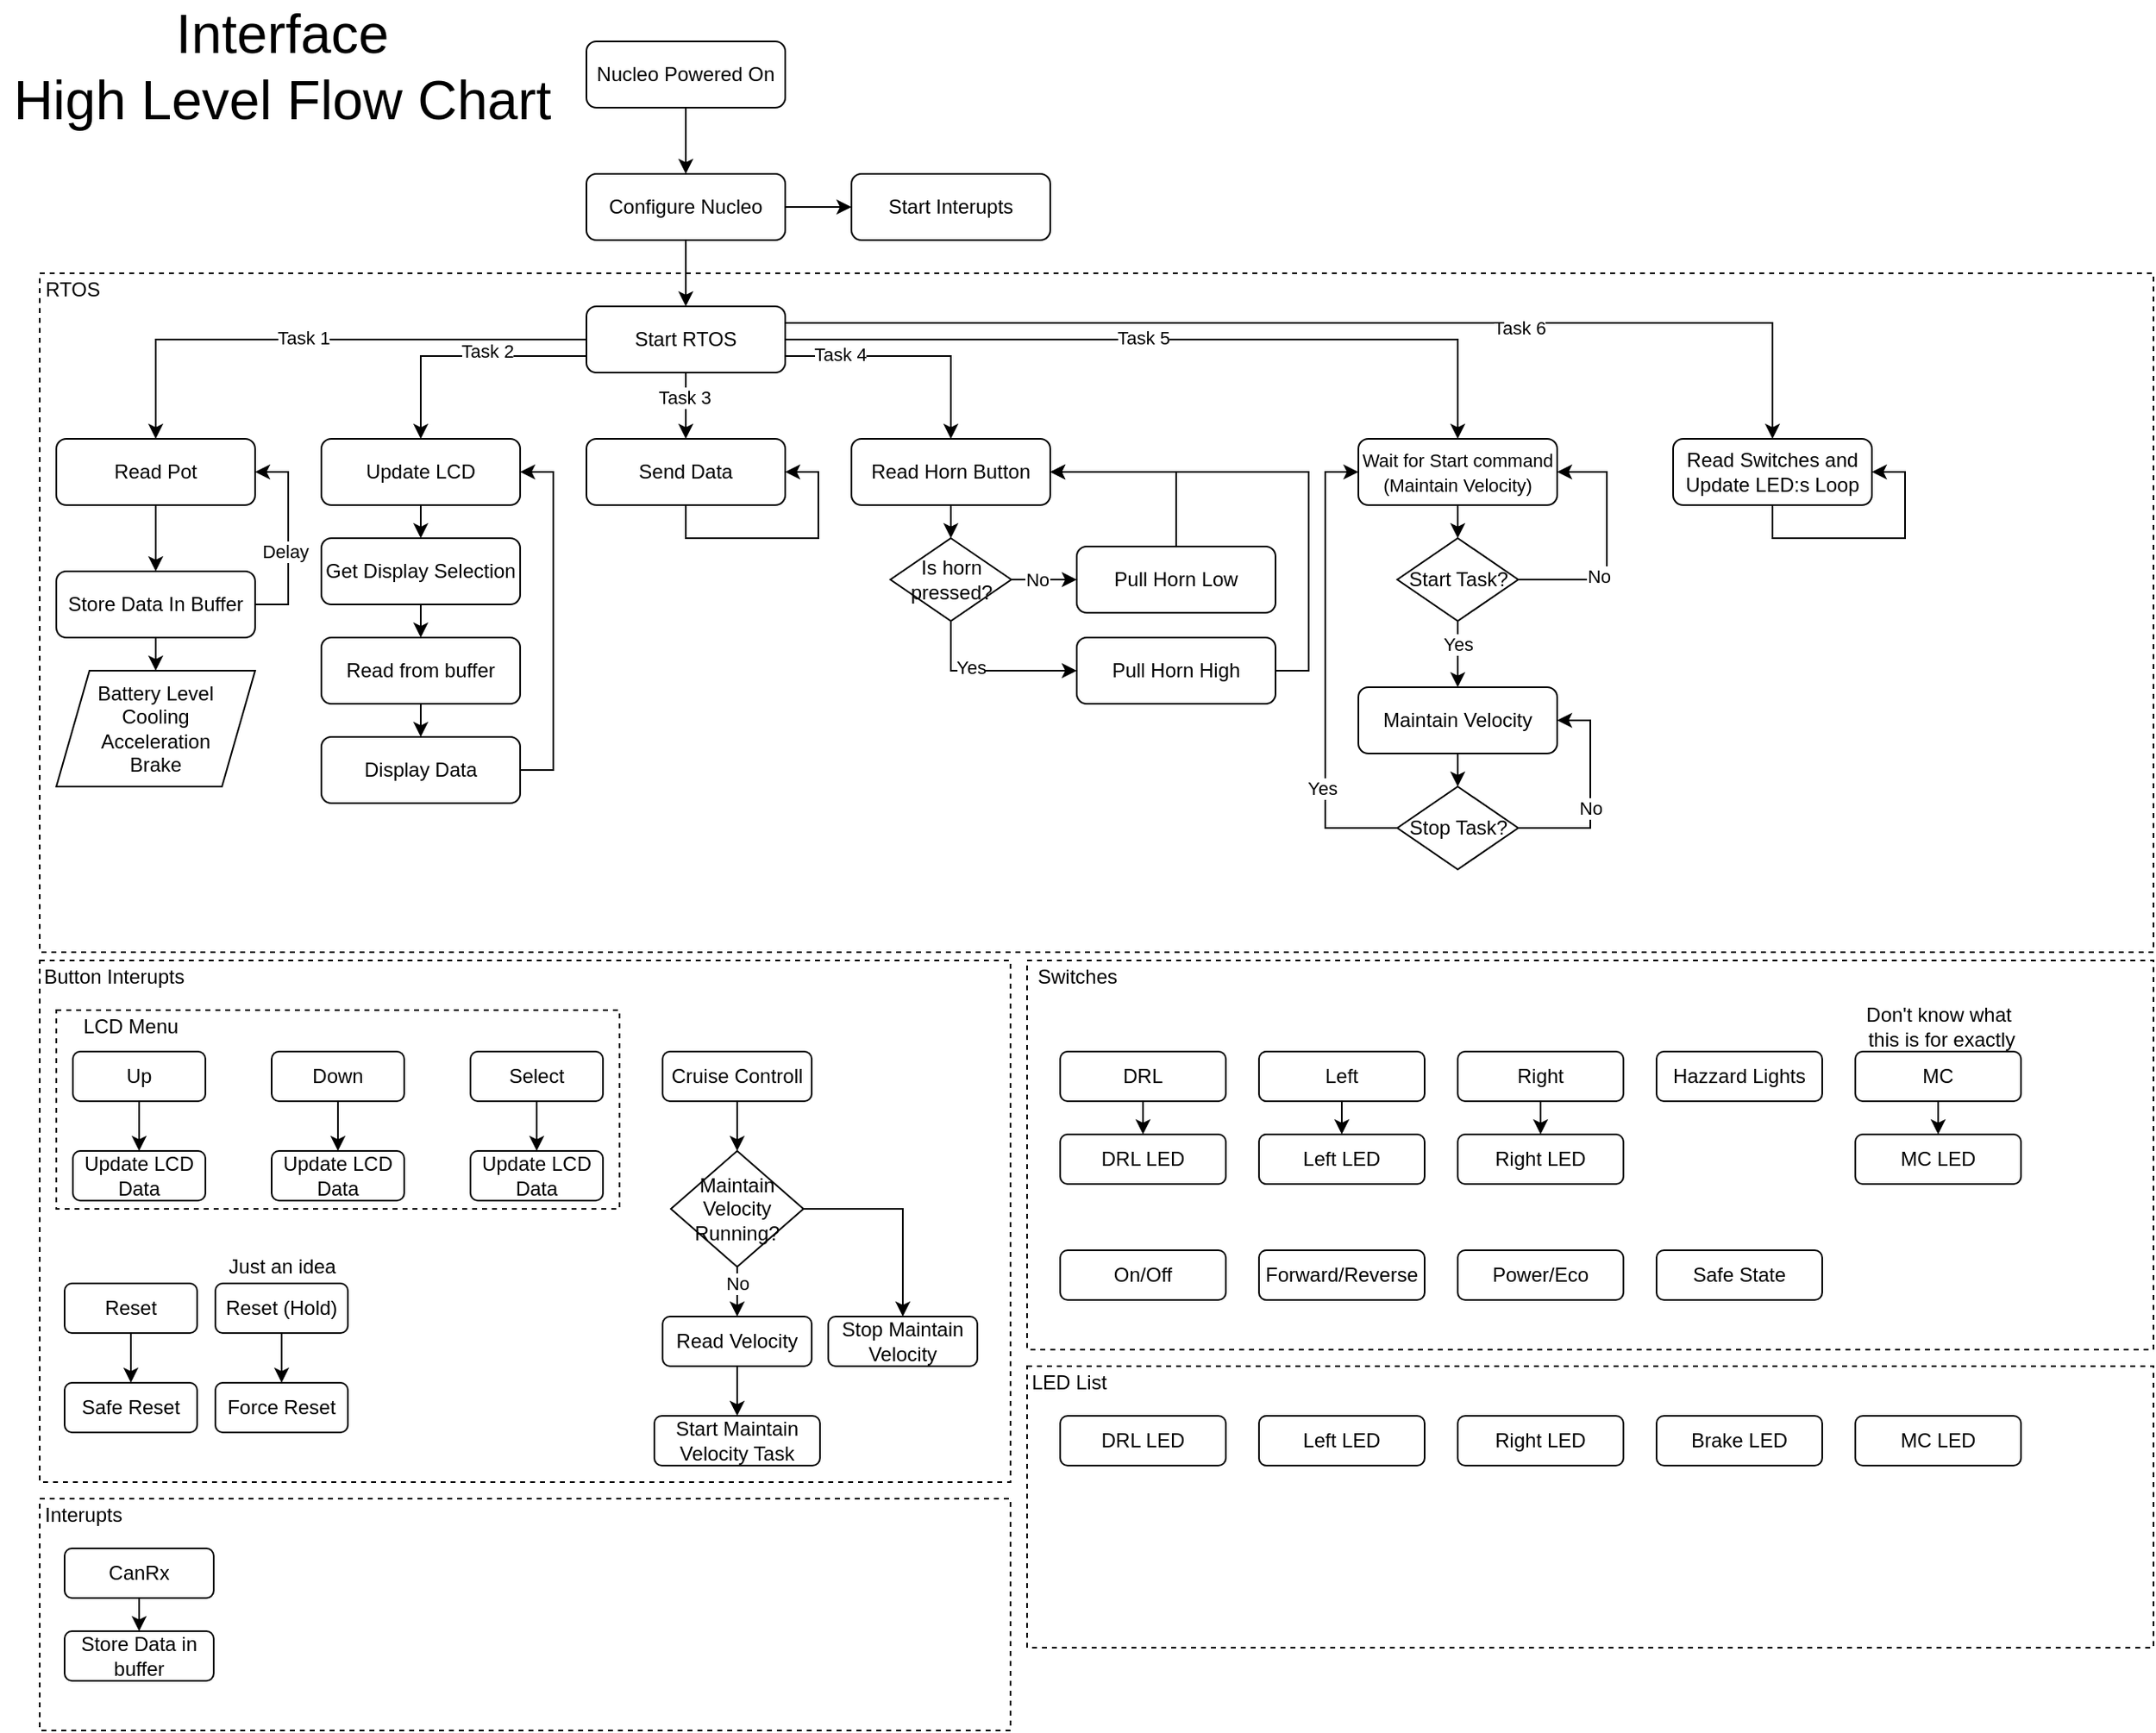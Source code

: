<mxfile version="13.10.0" type="embed" pages="3">
    <diagram id="C5RBs43oDa-KdzZeNtuy" name="Interface - High Level">
        <mxGraphModel dx="1966" dy="1342" grid="1" gridSize="10" guides="1" tooltips="1" connect="1" arrows="1" fold="1" page="1" pageScale="1" pageWidth="827" pageHeight="1169" math="0" shadow="0">
            <root>
                <mxCell id="WIyWlLk6GJQsqaUBKTNV-0"/>
                <mxCell id="WIyWlLk6GJQsqaUBKTNV-1" parent="WIyWlLk6GJQsqaUBKTNV-0"/>
                <mxCell id="sn5ChhuNoEnq9l8OuKxL-0" style="edgeStyle=orthogonalEdgeStyle;rounded=0;orthogonalLoop=1;jettySize=auto;html=1;exitX=0.5;exitY=1;exitDx=0;exitDy=0;entryX=0.5;entryY=0;entryDx=0;entryDy=0;" parent="WIyWlLk6GJQsqaUBKTNV-1" source="sn5ChhuNoEnq9l8OuKxL-1" target="sn5ChhuNoEnq9l8OuKxL-4" edge="1">
                    <mxGeometry relative="1" as="geometry"/>
                </mxCell>
                <mxCell id="sn5ChhuNoEnq9l8OuKxL-1" value="Nucleo Powered On" style="rounded=1;whiteSpace=wrap;html=1;fontSize=12;glass=0;strokeWidth=1;shadow=0;" parent="WIyWlLk6GJQsqaUBKTNV-1" vertex="1">
                    <mxGeometry x="354" y="30" width="120" height="40" as="geometry"/>
                </mxCell>
                <mxCell id="sn5ChhuNoEnq9l8OuKxL-2" style="edgeStyle=orthogonalEdgeStyle;rounded=0;orthogonalLoop=1;jettySize=auto;html=1;exitX=0.5;exitY=1;exitDx=0;exitDy=0;entryX=0.5;entryY=0;entryDx=0;entryDy=0;" parent="WIyWlLk6GJQsqaUBKTNV-1" source="sn5ChhuNoEnq9l8OuKxL-4" target="sn5ChhuNoEnq9l8OuKxL-10" edge="1">
                    <mxGeometry relative="1" as="geometry"/>
                </mxCell>
                <mxCell id="sn5ChhuNoEnq9l8OuKxL-3" style="edgeStyle=orthogonalEdgeStyle;rounded=0;orthogonalLoop=1;jettySize=auto;html=1;exitX=1;exitY=0.5;exitDx=0;exitDy=0;entryX=0;entryY=0.5;entryDx=0;entryDy=0;" parent="WIyWlLk6GJQsqaUBKTNV-1" source="sn5ChhuNoEnq9l8OuKxL-4" target="sn5ChhuNoEnq9l8OuKxL-23" edge="1">
                    <mxGeometry relative="1" as="geometry"/>
                </mxCell>
                <mxCell id="sn5ChhuNoEnq9l8OuKxL-4" value="Configure Nucleo" style="rounded=1;whiteSpace=wrap;html=1;fontSize=12;glass=0;strokeWidth=1;shadow=0;" parent="WIyWlLk6GJQsqaUBKTNV-1" vertex="1">
                    <mxGeometry x="354" y="110" width="120" height="40" as="geometry"/>
                </mxCell>
                <mxCell id="sn5ChhuNoEnq9l8OuKxL-5" style="edgeStyle=orthogonalEdgeStyle;rounded=0;orthogonalLoop=1;jettySize=auto;html=1;exitX=0;exitY=0.5;exitDx=0;exitDy=0;entryX=0.5;entryY=0;entryDx=0;entryDy=0;" parent="WIyWlLk6GJQsqaUBKTNV-1" source="sn5ChhuNoEnq9l8OuKxL-10" target="sn5ChhuNoEnq9l8OuKxL-12" edge="1">
                    <mxGeometry relative="1" as="geometry"/>
                </mxCell>
                <mxCell id="23" value="Task 1" style="edgeLabel;html=1;align=center;verticalAlign=middle;resizable=0;points=[];" parent="sn5ChhuNoEnq9l8OuKxL-5" vertex="1" connectable="0">
                    <mxGeometry x="0.071" y="-1" relative="1" as="geometry">
                        <mxPoint as="offset"/>
                    </mxGeometry>
                </mxCell>
                <mxCell id="sn5ChhuNoEnq9l8OuKxL-6" style="edgeStyle=orthogonalEdgeStyle;rounded=0;orthogonalLoop=1;jettySize=auto;html=1;exitX=0;exitY=0.75;exitDx=0;exitDy=0;entryX=0.5;entryY=0;entryDx=0;entryDy=0;" parent="WIyWlLk6GJQsqaUBKTNV-1" source="sn5ChhuNoEnq9l8OuKxL-10" target="sn5ChhuNoEnq9l8OuKxL-13" edge="1">
                    <mxGeometry relative="1" as="geometry"/>
                </mxCell>
                <mxCell id="24" value="Task 2" style="edgeLabel;html=1;align=center;verticalAlign=middle;resizable=0;points=[];" parent="sn5ChhuNoEnq9l8OuKxL-6" vertex="1" connectable="0">
                    <mxGeometry x="-0.193" y="-3" relative="1" as="geometry">
                        <mxPoint as="offset"/>
                    </mxGeometry>
                </mxCell>
                <mxCell id="sn5ChhuNoEnq9l8OuKxL-7" style="edgeStyle=orthogonalEdgeStyle;rounded=0;orthogonalLoop=1;jettySize=auto;html=1;exitX=0.5;exitY=1;exitDx=0;exitDy=0;entryX=0.5;entryY=0;entryDx=0;entryDy=0;" parent="WIyWlLk6GJQsqaUBKTNV-1" source="sn5ChhuNoEnq9l8OuKxL-10" target="sn5ChhuNoEnq9l8OuKxL-14" edge="1">
                    <mxGeometry relative="1" as="geometry"/>
                </mxCell>
                <mxCell id="25" value="Task 3" style="edgeLabel;html=1;align=center;verticalAlign=middle;resizable=0;points=[];" parent="sn5ChhuNoEnq9l8OuKxL-7" vertex="1" connectable="0">
                    <mxGeometry x="-0.286" y="-1" relative="1" as="geometry">
                        <mxPoint as="offset"/>
                    </mxGeometry>
                </mxCell>
                <mxCell id="sn5ChhuNoEnq9l8OuKxL-8" style="edgeStyle=orthogonalEdgeStyle;rounded=0;orthogonalLoop=1;jettySize=auto;html=1;exitX=1;exitY=0.5;exitDx=0;exitDy=0;entryX=0.5;entryY=0;entryDx=0;entryDy=0;" parent="WIyWlLk6GJQsqaUBKTNV-1" source="sn5ChhuNoEnq9l8OuKxL-10" target="sn5ChhuNoEnq9l8OuKxL-16" edge="1">
                    <mxGeometry relative="1" as="geometry"/>
                </mxCell>
                <mxCell id="27" value="Task 5" style="edgeLabel;html=1;align=center;verticalAlign=middle;resizable=0;points=[];" parent="sn5ChhuNoEnq9l8OuKxL-8" vertex="1" connectable="0">
                    <mxGeometry x="-0.073" y="1" relative="1" as="geometry">
                        <mxPoint as="offset"/>
                    </mxGeometry>
                </mxCell>
                <mxCell id="sn5ChhuNoEnq9l8OuKxL-9" style="edgeStyle=orthogonalEdgeStyle;rounded=0;orthogonalLoop=1;jettySize=auto;html=1;exitX=1;exitY=0.75;exitDx=0;exitDy=0;" parent="WIyWlLk6GJQsqaUBKTNV-1" source="sn5ChhuNoEnq9l8OuKxL-10" target="sn5ChhuNoEnq9l8OuKxL-15" edge="1">
                    <mxGeometry relative="1" as="geometry"/>
                </mxCell>
                <mxCell id="26" value="Task 4" style="edgeLabel;html=1;align=center;verticalAlign=middle;resizable=0;points=[];" parent="sn5ChhuNoEnq9l8OuKxL-9" vertex="1" connectable="0">
                    <mxGeometry x="-0.56" y="1" relative="1" as="geometry">
                        <mxPoint as="offset"/>
                    </mxGeometry>
                </mxCell>
                <mxCell id="56" style="edgeStyle=orthogonalEdgeStyle;rounded=0;orthogonalLoop=1;jettySize=auto;html=1;exitX=1;exitY=0.25;exitDx=0;exitDy=0;entryX=0.5;entryY=0;entryDx=0;entryDy=0;" parent="WIyWlLk6GJQsqaUBKTNV-1" source="sn5ChhuNoEnq9l8OuKxL-10" target="55" edge="1">
                    <mxGeometry relative="1" as="geometry"/>
                </mxCell>
                <mxCell id="57" value="Task 6" style="edgeLabel;html=1;align=center;verticalAlign=middle;resizable=0;points=[];" parent="56" vertex="1" connectable="0">
                    <mxGeometry x="0.33" y="-3" relative="1" as="geometry">
                        <mxPoint as="offset"/>
                    </mxGeometry>
                </mxCell>
                <mxCell id="sn5ChhuNoEnq9l8OuKxL-10" value="Start RTOS" style="rounded=1;whiteSpace=wrap;html=1;fontSize=12;glass=0;strokeWidth=1;shadow=0;" parent="WIyWlLk6GJQsqaUBKTNV-1" vertex="1">
                    <mxGeometry x="354" y="190" width="120" height="40" as="geometry"/>
                </mxCell>
                <mxCell id="sn5ChhuNoEnq9l8OuKxL-11" style="edgeStyle=orthogonalEdgeStyle;rounded=0;orthogonalLoop=1;jettySize=auto;html=1;exitX=0.5;exitY=1;exitDx=0;exitDy=0;entryX=0.5;entryY=0;entryDx=0;entryDy=0;" parent="WIyWlLk6GJQsqaUBKTNV-1" source="sn5ChhuNoEnq9l8OuKxL-12" target="sn5ChhuNoEnq9l8OuKxL-19" edge="1">
                    <mxGeometry relative="1" as="geometry"/>
                </mxCell>
                <mxCell id="sn5ChhuNoEnq9l8OuKxL-12" value="Read Pot" style="rounded=1;whiteSpace=wrap;html=1;fontSize=12;glass=0;strokeWidth=1;shadow=0;" parent="WIyWlLk6GJQsqaUBKTNV-1" vertex="1">
                    <mxGeometry x="34" y="270" width="120" height="40" as="geometry"/>
                </mxCell>
                <mxCell id="81" style="edgeStyle=orthogonalEdgeStyle;rounded=0;orthogonalLoop=1;jettySize=auto;html=1;exitX=0.5;exitY=1;exitDx=0;exitDy=0;entryX=0.5;entryY=0;entryDx=0;entryDy=0;" parent="WIyWlLk6GJQsqaUBKTNV-1" source="sn5ChhuNoEnq9l8OuKxL-13" target="80" edge="1">
                    <mxGeometry relative="1" as="geometry"/>
                </mxCell>
                <mxCell id="sn5ChhuNoEnq9l8OuKxL-13" value="Update LCD" style="rounded=1;whiteSpace=wrap;html=1;fontSize=12;glass=0;strokeWidth=1;shadow=0;" parent="WIyWlLk6GJQsqaUBKTNV-1" vertex="1">
                    <mxGeometry x="194" y="270" width="120" height="40" as="geometry"/>
                </mxCell>
                <mxCell id="sn5ChhuNoEnq9l8OuKxL-14" value="Send Data" style="rounded=1;whiteSpace=wrap;html=1;fontSize=12;glass=0;strokeWidth=1;shadow=0;" parent="WIyWlLk6GJQsqaUBKTNV-1" vertex="1">
                    <mxGeometry x="354" y="270" width="120" height="40" as="geometry"/>
                </mxCell>
                <mxCell id="4" style="edgeStyle=orthogonalEdgeStyle;rounded=0;orthogonalLoop=1;jettySize=auto;html=1;exitX=0.5;exitY=1;exitDx=0;exitDy=0;entryX=0.5;entryY=0;entryDx=0;entryDy=0;" parent="WIyWlLk6GJQsqaUBKTNV-1" source="sn5ChhuNoEnq9l8OuKxL-15" target="3" edge="1">
                    <mxGeometry relative="1" as="geometry"/>
                </mxCell>
                <mxCell id="sn5ChhuNoEnq9l8OuKxL-15" value="Read Horn Button" style="rounded=1;whiteSpace=wrap;html=1;fontSize=12;glass=0;strokeWidth=1;shadow=0;" parent="WIyWlLk6GJQsqaUBKTNV-1" vertex="1">
                    <mxGeometry x="514" y="270" width="120" height="40" as="geometry"/>
                </mxCell>
                <mxCell id="39" style="edgeStyle=orthogonalEdgeStyle;rounded=0;orthogonalLoop=1;jettySize=auto;html=1;exitX=0.5;exitY=1;exitDx=0;exitDy=0;entryX=0.5;entryY=0;entryDx=0;entryDy=0;" parent="WIyWlLk6GJQsqaUBKTNV-1" source="sn5ChhuNoEnq9l8OuKxL-16" target="38" edge="1">
                    <mxGeometry relative="1" as="geometry"/>
                </mxCell>
                <mxCell id="sn5ChhuNoEnq9l8OuKxL-16" value="&lt;font style=&quot;font-size: 11px&quot;&gt;Wait for Start command&lt;br&gt;(Maintain Velocity)&lt;/font&gt;" style="rounded=1;whiteSpace=wrap;html=1;fontSize=12;glass=0;strokeWidth=1;shadow=0;" parent="WIyWlLk6GJQsqaUBKTNV-1" vertex="1">
                    <mxGeometry x="820" y="270" width="120" height="40" as="geometry"/>
                </mxCell>
                <mxCell id="sn5ChhuNoEnq9l8OuKxL-17" style="edgeStyle=orthogonalEdgeStyle;rounded=0;orthogonalLoop=1;jettySize=auto;html=1;exitX=1;exitY=0.5;exitDx=0;exitDy=0;entryX=1;entryY=0.5;entryDx=0;entryDy=0;" parent="WIyWlLk6GJQsqaUBKTNV-1" source="sn5ChhuNoEnq9l8OuKxL-19" target="sn5ChhuNoEnq9l8OuKxL-12" edge="1">
                    <mxGeometry relative="1" as="geometry"/>
                </mxCell>
                <mxCell id="sn5ChhuNoEnq9l8OuKxL-18" value="Delay" style="edgeLabel;html=1;align=center;verticalAlign=middle;resizable=0;points=[];" parent="sn5ChhuNoEnq9l8OuKxL-17" vertex="1" connectable="0">
                    <mxGeometry x="-0.131" y="2" relative="1" as="geometry">
                        <mxPoint as="offset"/>
                    </mxGeometry>
                </mxCell>
                <mxCell id="79" style="edgeStyle=orthogonalEdgeStyle;rounded=0;orthogonalLoop=1;jettySize=auto;html=1;exitX=0.5;exitY=1;exitDx=0;exitDy=0;entryX=0.5;entryY=0;entryDx=0;entryDy=0;" parent="WIyWlLk6GJQsqaUBKTNV-1" source="sn5ChhuNoEnq9l8OuKxL-19" target="78" edge="1">
                    <mxGeometry relative="1" as="geometry"/>
                </mxCell>
                <mxCell id="sn5ChhuNoEnq9l8OuKxL-19" value="Store Data In Buffer" style="rounded=1;whiteSpace=wrap;html=1;fontSize=12;glass=0;strokeWidth=1;shadow=0;" parent="WIyWlLk6GJQsqaUBKTNV-1" vertex="1">
                    <mxGeometry x="34" y="350" width="120" height="40" as="geometry"/>
                </mxCell>
                <mxCell id="sn5ChhuNoEnq9l8OuKxL-22" style="edgeStyle=orthogonalEdgeStyle;rounded=0;orthogonalLoop=1;jettySize=auto;html=1;exitX=0.5;exitY=1;exitDx=0;exitDy=0;entryX=1;entryY=0.5;entryDx=0;entryDy=0;" parent="WIyWlLk6GJQsqaUBKTNV-1" source="sn5ChhuNoEnq9l8OuKxL-14" target="sn5ChhuNoEnq9l8OuKxL-14" edge="1">
                    <mxGeometry relative="1" as="geometry"/>
                </mxCell>
                <mxCell id="sn5ChhuNoEnq9l8OuKxL-23" value="Start Interupts" style="rounded=1;whiteSpace=wrap;html=1;fontSize=12;glass=0;strokeWidth=1;shadow=0;" parent="WIyWlLk6GJQsqaUBKTNV-1" vertex="1">
                    <mxGeometry x="514" y="110" width="120" height="40" as="geometry"/>
                </mxCell>
                <mxCell id="sn5ChhuNoEnq9l8OuKxL-24" value="" style="rounded=0;whiteSpace=wrap;html=1;fillColor=none;dashed=1;pointerEvents=0;" parent="WIyWlLk6GJQsqaUBKTNV-1" vertex="1">
                    <mxGeometry x="24" y="170" width="1276" height="410" as="geometry"/>
                </mxCell>
                <mxCell id="sn5ChhuNoEnq9l8OuKxL-25" value="RTOS" style="text;html=1;strokeColor=none;fillColor=none;align=center;verticalAlign=middle;whiteSpace=wrap;rounded=0;dashed=1;" parent="WIyWlLk6GJQsqaUBKTNV-1" vertex="1">
                    <mxGeometry x="24" y="170" width="40" height="20" as="geometry"/>
                </mxCell>
                <mxCell id="sn5ChhuNoEnq9l8OuKxL-26" value="" style="rounded=0;whiteSpace=wrap;html=1;fillColor=none;dashed=1;editable=0;pointerEvents=0;" parent="WIyWlLk6GJQsqaUBKTNV-1" vertex="1">
                    <mxGeometry x="24" y="585" width="586" height="315" as="geometry"/>
                </mxCell>
                <mxCell id="sn5ChhuNoEnq9l8OuKxL-27" style="edgeStyle=orthogonalEdgeStyle;rounded=0;orthogonalLoop=1;jettySize=auto;html=1;exitX=0.5;exitY=1;exitDx=0;exitDy=0;entryX=0.5;entryY=0;entryDx=0;entryDy=0;" parent="WIyWlLk6GJQsqaUBKTNV-1" source="sn5ChhuNoEnq9l8OuKxL-28" target="sn5ChhuNoEnq9l8OuKxL-34" edge="1">
                    <mxGeometry relative="1" as="geometry"/>
                </mxCell>
                <mxCell id="sn5ChhuNoEnq9l8OuKxL-28" value="Up" style="rounded=1;whiteSpace=wrap;html=1;fontSize=12;glass=0;strokeWidth=1;shadow=0;" parent="WIyWlLk6GJQsqaUBKTNV-1" vertex="1">
                    <mxGeometry x="44" y="640" width="80" height="30" as="geometry"/>
                </mxCell>
                <mxCell id="sn5ChhuNoEnq9l8OuKxL-29" value="Button Interupts" style="text;html=1;strokeColor=none;fillColor=none;align=center;verticalAlign=middle;whiteSpace=wrap;rounded=0;dashed=1;" parent="WIyWlLk6GJQsqaUBKTNV-1" vertex="1">
                    <mxGeometry x="24" y="585" width="90" height="20" as="geometry"/>
                </mxCell>
                <mxCell id="sn5ChhuNoEnq9l8OuKxL-30" style="edgeStyle=orthogonalEdgeStyle;rounded=0;orthogonalLoop=1;jettySize=auto;html=1;exitX=0.5;exitY=1;exitDx=0;exitDy=0;" parent="WIyWlLk6GJQsqaUBKTNV-1" source="sn5ChhuNoEnq9l8OuKxL-31" target="sn5ChhuNoEnq9l8OuKxL-35" edge="1">
                    <mxGeometry relative="1" as="geometry"/>
                </mxCell>
                <mxCell id="sn5ChhuNoEnq9l8OuKxL-31" value="Down" style="rounded=1;whiteSpace=wrap;html=1;fontSize=12;glass=0;strokeWidth=1;shadow=0;" parent="WIyWlLk6GJQsqaUBKTNV-1" vertex="1">
                    <mxGeometry x="164" y="640" width="80" height="30" as="geometry"/>
                </mxCell>
                <mxCell id="sn5ChhuNoEnq9l8OuKxL-32" style="edgeStyle=orthogonalEdgeStyle;rounded=0;orthogonalLoop=1;jettySize=auto;html=1;exitX=0.5;exitY=1;exitDx=0;exitDy=0;entryX=0.5;entryY=0;entryDx=0;entryDy=0;" parent="WIyWlLk6GJQsqaUBKTNV-1" source="sn5ChhuNoEnq9l8OuKxL-33" target="sn5ChhuNoEnq9l8OuKxL-36" edge="1">
                    <mxGeometry relative="1" as="geometry"/>
                </mxCell>
                <mxCell id="sn5ChhuNoEnq9l8OuKxL-33" value="Select" style="rounded=1;whiteSpace=wrap;html=1;fontSize=12;glass=0;strokeWidth=1;shadow=0;" parent="WIyWlLk6GJQsqaUBKTNV-1" vertex="1">
                    <mxGeometry x="284" y="640" width="80" height="30" as="geometry"/>
                </mxCell>
                <mxCell id="sn5ChhuNoEnq9l8OuKxL-34" value="Update LCD Data" style="rounded=1;whiteSpace=wrap;html=1;fontSize=12;glass=0;strokeWidth=1;shadow=0;" parent="WIyWlLk6GJQsqaUBKTNV-1" vertex="1">
                    <mxGeometry x="44" y="700" width="80" height="30" as="geometry"/>
                </mxCell>
                <mxCell id="sn5ChhuNoEnq9l8OuKxL-35" value="Update LCD Data" style="rounded=1;whiteSpace=wrap;html=1;fontSize=12;glass=0;strokeWidth=1;shadow=0;" parent="WIyWlLk6GJQsqaUBKTNV-1" vertex="1">
                    <mxGeometry x="164" y="700" width="80" height="30" as="geometry"/>
                </mxCell>
                <mxCell id="sn5ChhuNoEnq9l8OuKxL-36" value="Update LCD Data" style="rounded=1;whiteSpace=wrap;html=1;fontSize=12;glass=0;strokeWidth=1;shadow=0;" parent="WIyWlLk6GJQsqaUBKTNV-1" vertex="1">
                    <mxGeometry x="284" y="700" width="80" height="30" as="geometry"/>
                </mxCell>
                <mxCell id="sn5ChhuNoEnq9l8OuKxL-37" value="" style="rounded=0;whiteSpace=wrap;html=1;fillColor=none;dashed=1;pointerEvents=0;" parent="WIyWlLk6GJQsqaUBKTNV-1" vertex="1">
                    <mxGeometry x="34" y="615" width="340" height="120" as="geometry"/>
                </mxCell>
                <mxCell id="sn5ChhuNoEnq9l8OuKxL-38" value="LCD Menu" style="text;html=1;strokeColor=none;fillColor=none;align=center;verticalAlign=middle;whiteSpace=wrap;rounded=0;dashed=1;" parent="WIyWlLk6GJQsqaUBKTNV-1" vertex="1">
                    <mxGeometry x="34" y="615" width="90" height="20" as="geometry"/>
                </mxCell>
                <mxCell id="8" style="edgeStyle=orthogonalEdgeStyle;rounded=0;orthogonalLoop=1;jettySize=auto;html=1;exitX=1;exitY=0.5;exitDx=0;exitDy=0;entryX=0;entryY=0.5;entryDx=0;entryDy=0;" parent="WIyWlLk6GJQsqaUBKTNV-1" source="3" target="7" edge="1">
                    <mxGeometry relative="1" as="geometry"/>
                </mxCell>
                <mxCell id="10" value="No" style="edgeLabel;html=1;align=center;verticalAlign=middle;resizable=0;points=[];" parent="8" vertex="1" connectable="0">
                    <mxGeometry x="-0.249" relative="1" as="geometry">
                        <mxPoint as="offset"/>
                    </mxGeometry>
                </mxCell>
                <mxCell id="15" style="edgeStyle=orthogonalEdgeStyle;rounded=0;orthogonalLoop=1;jettySize=auto;html=1;exitX=0.5;exitY=1;exitDx=0;exitDy=0;entryX=0;entryY=0.5;entryDx=0;entryDy=0;" parent="WIyWlLk6GJQsqaUBKTNV-1" source="3" target="14" edge="1">
                    <mxGeometry relative="1" as="geometry"/>
                </mxCell>
                <mxCell id="17" value="Yes" style="edgeLabel;html=1;align=center;verticalAlign=middle;resizable=0;points=[];" parent="15" vertex="1" connectable="0">
                    <mxGeometry x="-0.204" y="2" relative="1" as="geometry">
                        <mxPoint as="offset"/>
                    </mxGeometry>
                </mxCell>
                <mxCell id="3" value="Is horn pressed?" style="rhombus;whiteSpace=wrap;html=1;" parent="WIyWlLk6GJQsqaUBKTNV-1" vertex="1">
                    <mxGeometry x="537.5" y="330" width="73" height="50" as="geometry"/>
                </mxCell>
                <mxCell id="11" style="edgeStyle=orthogonalEdgeStyle;rounded=0;orthogonalLoop=1;jettySize=auto;html=1;exitX=0.5;exitY=0;exitDx=0;exitDy=0;entryX=1;entryY=0.5;entryDx=0;entryDy=0;" parent="WIyWlLk6GJQsqaUBKTNV-1" source="7" target="sn5ChhuNoEnq9l8OuKxL-15" edge="1">
                    <mxGeometry relative="1" as="geometry"/>
                </mxCell>
                <mxCell id="7" value="Pull Horn Low" style="rounded=1;whiteSpace=wrap;html=1;fontSize=12;glass=0;strokeWidth=1;shadow=0;" parent="WIyWlLk6GJQsqaUBKTNV-1" vertex="1">
                    <mxGeometry x="650" y="335" width="120" height="40" as="geometry"/>
                </mxCell>
                <mxCell id="16" style="edgeStyle=orthogonalEdgeStyle;rounded=0;orthogonalLoop=1;jettySize=auto;html=1;exitX=1;exitY=0.5;exitDx=0;exitDy=0;entryX=1;entryY=0.5;entryDx=0;entryDy=0;" parent="WIyWlLk6GJQsqaUBKTNV-1" source="14" target="sn5ChhuNoEnq9l8OuKxL-15" edge="1">
                    <mxGeometry relative="1" as="geometry"/>
                </mxCell>
                <mxCell id="14" value="Pull Horn High" style="rounded=1;whiteSpace=wrap;html=1;fontSize=12;glass=0;strokeWidth=1;shadow=0;" parent="WIyWlLk6GJQsqaUBKTNV-1" vertex="1">
                    <mxGeometry x="650" y="390" width="120" height="40" as="geometry"/>
                </mxCell>
                <mxCell id="29" style="edgeStyle=orthogonalEdgeStyle;rounded=0;orthogonalLoop=1;jettySize=auto;html=1;exitX=0.5;exitY=1;exitDx=0;exitDy=0;entryX=0.5;entryY=0;entryDx=0;entryDy=0;" parent="WIyWlLk6GJQsqaUBKTNV-1" source="19" target="28" edge="1">
                    <mxGeometry relative="1" as="geometry"/>
                </mxCell>
                <mxCell id="19" value="Cruise Controll" style="rounded=1;whiteSpace=wrap;html=1;fontSize=12;glass=0;strokeWidth=1;shadow=0;" parent="WIyWlLk6GJQsqaUBKTNV-1" vertex="1">
                    <mxGeometry x="400" y="640" width="90" height="30" as="geometry"/>
                </mxCell>
                <mxCell id="22" style="edgeStyle=orthogonalEdgeStyle;rounded=0;orthogonalLoop=1;jettySize=auto;html=1;exitX=0.5;exitY=1;exitDx=0;exitDy=0;entryX=0.5;entryY=0;entryDx=0;entryDy=0;" parent="WIyWlLk6GJQsqaUBKTNV-1" source="20" target="21" edge="1">
                    <mxGeometry relative="1" as="geometry"/>
                </mxCell>
                <mxCell id="20" value="Read Velocity" style="rounded=1;whiteSpace=wrap;html=1;fontSize=12;glass=0;strokeWidth=1;shadow=0;" parent="WIyWlLk6GJQsqaUBKTNV-1" vertex="1">
                    <mxGeometry x="400" y="800" width="90" height="30" as="geometry"/>
                </mxCell>
                <mxCell id="21" value="Start Maintain Velocity Task" style="rounded=1;whiteSpace=wrap;html=1;fontSize=12;glass=0;strokeWidth=1;shadow=0;" parent="WIyWlLk6GJQsqaUBKTNV-1" vertex="1">
                    <mxGeometry x="395" y="860" width="100" height="30" as="geometry"/>
                </mxCell>
                <mxCell id="30" style="edgeStyle=orthogonalEdgeStyle;rounded=0;orthogonalLoop=1;jettySize=auto;html=1;exitX=0.5;exitY=1;exitDx=0;exitDy=0;entryX=0.5;entryY=0;entryDx=0;entryDy=0;" parent="WIyWlLk6GJQsqaUBKTNV-1" source="28" target="20" edge="1">
                    <mxGeometry relative="1" as="geometry"/>
                </mxCell>
                <mxCell id="31" value="No" style="edgeLabel;html=1;align=center;verticalAlign=middle;resizable=0;points=[];" parent="30" vertex="1" connectable="0">
                    <mxGeometry x="-0.366" relative="1" as="geometry">
                        <mxPoint as="offset"/>
                    </mxGeometry>
                </mxCell>
                <mxCell id="36" style="edgeStyle=orthogonalEdgeStyle;rounded=0;orthogonalLoop=1;jettySize=auto;html=1;exitX=1;exitY=0.5;exitDx=0;exitDy=0;entryX=0.5;entryY=0;entryDx=0;entryDy=0;" parent="WIyWlLk6GJQsqaUBKTNV-1" source="28" target="32" edge="1">
                    <mxGeometry relative="1" as="geometry"/>
                </mxCell>
                <mxCell id="28" value="Maintain Velocity Running?" style="rhombus;whiteSpace=wrap;html=1;" parent="WIyWlLk6GJQsqaUBKTNV-1" vertex="1">
                    <mxGeometry x="405" y="700" width="80" height="70" as="geometry"/>
                </mxCell>
                <mxCell id="32" value="Stop Maintain Velocity" style="rounded=1;whiteSpace=wrap;html=1;fontSize=12;glass=0;strokeWidth=1;shadow=0;" parent="WIyWlLk6GJQsqaUBKTNV-1" vertex="1">
                    <mxGeometry x="500" y="800" width="90" height="30" as="geometry"/>
                </mxCell>
                <mxCell id="47" style="edgeStyle=orthogonalEdgeStyle;rounded=0;orthogonalLoop=1;jettySize=auto;html=1;exitX=0.5;exitY=1;exitDx=0;exitDy=0;entryX=0.5;entryY=0;entryDx=0;entryDy=0;" parent="WIyWlLk6GJQsqaUBKTNV-1" source="37" target="45" edge="1">
                    <mxGeometry relative="1" as="geometry"/>
                </mxCell>
                <mxCell id="37" value="Maintain Velocity" style="rounded=1;whiteSpace=wrap;html=1;fontSize=12;glass=0;strokeWidth=1;shadow=0;" parent="WIyWlLk6GJQsqaUBKTNV-1" vertex="1">
                    <mxGeometry x="820" y="420" width="120" height="40" as="geometry"/>
                </mxCell>
                <mxCell id="41" style="edgeStyle=orthogonalEdgeStyle;rounded=0;orthogonalLoop=1;jettySize=auto;html=1;exitX=1;exitY=0.5;exitDx=0;exitDy=0;entryX=1;entryY=0.5;entryDx=0;entryDy=0;" parent="WIyWlLk6GJQsqaUBKTNV-1" source="38" target="sn5ChhuNoEnq9l8OuKxL-16" edge="1">
                    <mxGeometry relative="1" as="geometry">
                        <Array as="points">
                            <mxPoint x="970" y="355"/>
                            <mxPoint x="970" y="290"/>
                        </Array>
                    </mxGeometry>
                </mxCell>
                <mxCell id="42" value="No" style="edgeLabel;html=1;align=center;verticalAlign=middle;resizable=0;points=[];" parent="41" vertex="1" connectable="0">
                    <mxGeometry x="-0.35" y="2" relative="1" as="geometry">
                        <mxPoint as="offset"/>
                    </mxGeometry>
                </mxCell>
                <mxCell id="43" style="edgeStyle=orthogonalEdgeStyle;rounded=0;orthogonalLoop=1;jettySize=auto;html=1;exitX=0.5;exitY=1;exitDx=0;exitDy=0;entryX=0.5;entryY=0;entryDx=0;entryDy=0;" parent="WIyWlLk6GJQsqaUBKTNV-1" source="38" target="37" edge="1">
                    <mxGeometry relative="1" as="geometry"/>
                </mxCell>
                <mxCell id="44" value="Yes" style="edgeLabel;html=1;align=center;verticalAlign=middle;resizable=0;points=[];" parent="43" vertex="1" connectable="0">
                    <mxGeometry x="-0.3" relative="1" as="geometry">
                        <mxPoint as="offset"/>
                    </mxGeometry>
                </mxCell>
                <mxCell id="38" value="Start Task?" style="rhombus;whiteSpace=wrap;html=1;" parent="WIyWlLk6GJQsqaUBKTNV-1" vertex="1">
                    <mxGeometry x="843.5" y="330" width="73" height="50" as="geometry"/>
                </mxCell>
                <mxCell id="49" style="edgeStyle=orthogonalEdgeStyle;rounded=0;orthogonalLoop=1;jettySize=auto;html=1;exitX=0;exitY=0.5;exitDx=0;exitDy=0;entryX=0;entryY=0.5;entryDx=0;entryDy=0;" parent="WIyWlLk6GJQsqaUBKTNV-1" source="45" target="sn5ChhuNoEnq9l8OuKxL-16" edge="1">
                    <mxGeometry relative="1" as="geometry"/>
                </mxCell>
                <mxCell id="50" value="Yes" style="edgeLabel;html=1;align=center;verticalAlign=middle;resizable=0;points=[];" parent="49" vertex="1" connectable="0">
                    <mxGeometry x="-0.515" y="2" relative="1" as="geometry">
                        <mxPoint as="offset"/>
                    </mxGeometry>
                </mxCell>
                <mxCell id="51" style="edgeStyle=orthogonalEdgeStyle;rounded=0;orthogonalLoop=1;jettySize=auto;html=1;exitX=1;exitY=0.5;exitDx=0;exitDy=0;entryX=1;entryY=0.5;entryDx=0;entryDy=0;" parent="WIyWlLk6GJQsqaUBKTNV-1" source="45" target="37" edge="1">
                    <mxGeometry relative="1" as="geometry">
                        <Array as="points">
                            <mxPoint x="960" y="505"/>
                            <mxPoint x="960" y="440"/>
                        </Array>
                    </mxGeometry>
                </mxCell>
                <mxCell id="52" value="No" style="edgeLabel;html=1;align=center;verticalAlign=middle;resizable=0;points=[];" parent="51" vertex="1" connectable="0">
                    <mxGeometry x="-0.127" relative="1" as="geometry">
                        <mxPoint as="offset"/>
                    </mxGeometry>
                </mxCell>
                <mxCell id="45" value="Stop Task?" style="rhombus;whiteSpace=wrap;html=1;" parent="WIyWlLk6GJQsqaUBKTNV-1" vertex="1">
                    <mxGeometry x="843.5" y="480" width="73" height="50" as="geometry"/>
                </mxCell>
                <mxCell id="53" value="" style="rounded=0;whiteSpace=wrap;html=1;fillColor=none;dashed=1;editable=0;pointerEvents=0;" parent="WIyWlLk6GJQsqaUBKTNV-1" vertex="1">
                    <mxGeometry x="620" y="585" width="680" height="235" as="geometry"/>
                </mxCell>
                <mxCell id="54" value="Switches" style="text;html=1;align=center;verticalAlign=middle;resizable=0;points=[];autosize=1;" parent="WIyWlLk6GJQsqaUBKTNV-1" vertex="1">
                    <mxGeometry x="620" y="585" width="60" height="20" as="geometry"/>
                </mxCell>
                <mxCell id="55" value="Read Switches and Update LED:s Loop" style="rounded=1;whiteSpace=wrap;html=1;fontSize=12;glass=0;strokeWidth=1;shadow=0;" parent="WIyWlLk6GJQsqaUBKTNV-1" vertex="1">
                    <mxGeometry x="1010" y="270" width="120" height="40" as="geometry"/>
                </mxCell>
                <mxCell id="88" style="edgeStyle=orthogonalEdgeStyle;rounded=0;orthogonalLoop=1;jettySize=auto;html=1;exitX=0.5;exitY=1;exitDx=0;exitDy=0;entryX=0.5;entryY=0;entryDx=0;entryDy=0;" parent="WIyWlLk6GJQsqaUBKTNV-1" source="58" target="87" edge="1">
                    <mxGeometry relative="1" as="geometry"/>
                </mxCell>
                <mxCell id="58" value="DRL" style="rounded=1;whiteSpace=wrap;html=1;fontSize=12;glass=0;strokeWidth=1;shadow=0;" parent="WIyWlLk6GJQsqaUBKTNV-1" vertex="1">
                    <mxGeometry x="640" y="640" width="100" height="30" as="geometry"/>
                </mxCell>
                <mxCell id="94" style="edgeStyle=orthogonalEdgeStyle;rounded=0;orthogonalLoop=1;jettySize=auto;html=1;exitX=0.5;exitY=1;exitDx=0;exitDy=0;entryX=0.5;entryY=0;entryDx=0;entryDy=0;" parent="WIyWlLk6GJQsqaUBKTNV-1" source="60" target="92" edge="1">
                    <mxGeometry relative="1" as="geometry"/>
                </mxCell>
                <mxCell id="60" value="Left" style="rounded=1;whiteSpace=wrap;html=1;fontSize=12;glass=0;strokeWidth=1;shadow=0;" parent="WIyWlLk6GJQsqaUBKTNV-1" vertex="1">
                    <mxGeometry x="760" y="640" width="100" height="30" as="geometry"/>
                </mxCell>
                <mxCell id="95" style="edgeStyle=orthogonalEdgeStyle;rounded=0;orthogonalLoop=1;jettySize=auto;html=1;exitX=0.5;exitY=1;exitDx=0;exitDy=0;entryX=0.5;entryY=0;entryDx=0;entryDy=0;" parent="WIyWlLk6GJQsqaUBKTNV-1" source="61" target="93" edge="1">
                    <mxGeometry relative="1" as="geometry"/>
                </mxCell>
                <mxCell id="61" value="Right" style="rounded=1;whiteSpace=wrap;html=1;fontSize=12;glass=0;strokeWidth=1;shadow=0;" parent="WIyWlLk6GJQsqaUBKTNV-1" vertex="1">
                    <mxGeometry x="880" y="640" width="100" height="30" as="geometry"/>
                </mxCell>
                <mxCell id="62" value="Hazzard Lights" style="rounded=1;whiteSpace=wrap;html=1;fontSize=12;glass=0;strokeWidth=1;shadow=0;" parent="WIyWlLk6GJQsqaUBKTNV-1" vertex="1">
                    <mxGeometry x="1000" y="640" width="100" height="30" as="geometry"/>
                </mxCell>
                <mxCell id="100" style="edgeStyle=orthogonalEdgeStyle;rounded=0;orthogonalLoop=1;jettySize=auto;html=1;exitX=0.5;exitY=1;exitDx=0;exitDy=0;entryX=0.5;entryY=0;entryDx=0;entryDy=0;" parent="WIyWlLk6GJQsqaUBKTNV-1" source="63" target="99" edge="1">
                    <mxGeometry relative="1" as="geometry"/>
                </mxCell>
                <mxCell id="63" value="MC" style="rounded=1;whiteSpace=wrap;html=1;fontSize=12;glass=0;strokeWidth=1;shadow=0;" parent="WIyWlLk6GJQsqaUBKTNV-1" vertex="1">
                    <mxGeometry x="1120" y="640" width="100" height="30" as="geometry"/>
                </mxCell>
                <mxCell id="64" value="Safe State" style="rounded=1;whiteSpace=wrap;html=1;fontSize=12;glass=0;strokeWidth=1;shadow=0;" parent="WIyWlLk6GJQsqaUBKTNV-1" vertex="1">
                    <mxGeometry x="1000" y="760" width="100" height="30" as="geometry"/>
                </mxCell>
                <mxCell id="65" value="On/Off" style="rounded=1;whiteSpace=wrap;html=1;fontSize=12;glass=0;strokeWidth=1;shadow=0;" parent="WIyWlLk6GJQsqaUBKTNV-1" vertex="1">
                    <mxGeometry x="640" y="760" width="100" height="30" as="geometry"/>
                </mxCell>
                <mxCell id="66" value="Forward/Reverse" style="rounded=1;whiteSpace=wrap;html=1;fontSize=12;glass=0;strokeWidth=1;shadow=0;" parent="WIyWlLk6GJQsqaUBKTNV-1" vertex="1">
                    <mxGeometry x="760" y="760" width="100" height="30" as="geometry"/>
                </mxCell>
                <mxCell id="67" value="Power/Eco" style="rounded=1;whiteSpace=wrap;html=1;fontSize=12;glass=0;strokeWidth=1;shadow=0;" parent="WIyWlLk6GJQsqaUBKTNV-1" vertex="1">
                    <mxGeometry x="880" y="760" width="100" height="30" as="geometry"/>
                </mxCell>
                <mxCell id="71" style="edgeStyle=orthogonalEdgeStyle;rounded=0;orthogonalLoop=1;jettySize=auto;html=1;exitX=0.5;exitY=1;exitDx=0;exitDy=0;entryX=0.5;entryY=0;entryDx=0;entryDy=0;" parent="WIyWlLk6GJQsqaUBKTNV-1" source="72" target="73" edge="1">
                    <mxGeometry relative="1" as="geometry"/>
                </mxCell>
                <mxCell id="72" value="Reset" style="rounded=1;whiteSpace=wrap;html=1;fontSize=12;glass=0;strokeWidth=1;shadow=0;" parent="WIyWlLk6GJQsqaUBKTNV-1" vertex="1">
                    <mxGeometry x="39" y="780" width="80" height="30" as="geometry"/>
                </mxCell>
                <mxCell id="73" value="Safe Reset" style="rounded=1;whiteSpace=wrap;html=1;fontSize=12;glass=0;strokeWidth=1;shadow=0;" parent="WIyWlLk6GJQsqaUBKTNV-1" vertex="1">
                    <mxGeometry x="39" y="840" width="80" height="30" as="geometry"/>
                </mxCell>
                <mxCell id="74" style="edgeStyle=orthogonalEdgeStyle;rounded=0;orthogonalLoop=1;jettySize=auto;html=1;exitX=0.5;exitY=1;exitDx=0;exitDy=0;entryX=0.5;entryY=0;entryDx=0;entryDy=0;" parent="WIyWlLk6GJQsqaUBKTNV-1" source="75" target="76" edge="1">
                    <mxGeometry relative="1" as="geometry"/>
                </mxCell>
                <mxCell id="75" value="Reset (Hold)" style="rounded=1;whiteSpace=wrap;html=1;fontSize=12;glass=0;strokeWidth=1;shadow=0;" parent="WIyWlLk6GJQsqaUBKTNV-1" vertex="1">
                    <mxGeometry x="130" y="780" width="80" height="30" as="geometry"/>
                </mxCell>
                <mxCell id="76" value="Force Reset" style="rounded=1;whiteSpace=wrap;html=1;fontSize=12;glass=0;strokeWidth=1;shadow=0;" parent="WIyWlLk6GJQsqaUBKTNV-1" vertex="1">
                    <mxGeometry x="130" y="840" width="80" height="30" as="geometry"/>
                </mxCell>
                <mxCell id="77" value="Just an idea" style="text;html=1;align=center;verticalAlign=middle;resizable=0;points=[];autosize=1;" parent="WIyWlLk6GJQsqaUBKTNV-1" vertex="1">
                    <mxGeometry x="130" y="760" width="80" height="20" as="geometry"/>
                </mxCell>
                <mxCell id="78" value="Battery Level&lt;br&gt;Cooling&lt;br&gt;Acceleration&lt;br&gt;Brake" style="shape=parallelogram;perimeter=parallelogramPerimeter;whiteSpace=wrap;html=1;fixedSize=1;" parent="WIyWlLk6GJQsqaUBKTNV-1" vertex="1">
                    <mxGeometry x="34" y="410" width="120" height="70" as="geometry"/>
                </mxCell>
                <mxCell id="83" style="edgeStyle=orthogonalEdgeStyle;rounded=0;orthogonalLoop=1;jettySize=auto;html=1;exitX=0.5;exitY=1;exitDx=0;exitDy=0;entryX=0.5;entryY=0;entryDx=0;entryDy=0;" parent="WIyWlLk6GJQsqaUBKTNV-1" source="80" target="82" edge="1">
                    <mxGeometry relative="1" as="geometry"/>
                </mxCell>
                <mxCell id="80" value="Get Display Selection" style="rounded=1;whiteSpace=wrap;html=1;fontSize=12;glass=0;strokeWidth=1;shadow=0;" parent="WIyWlLk6GJQsqaUBKTNV-1" vertex="1">
                    <mxGeometry x="194" y="330" width="120" height="40" as="geometry"/>
                </mxCell>
                <mxCell id="85" style="edgeStyle=orthogonalEdgeStyle;rounded=0;orthogonalLoop=1;jettySize=auto;html=1;exitX=0.5;exitY=1;exitDx=0;exitDy=0;entryX=0.5;entryY=0;entryDx=0;entryDy=0;" parent="WIyWlLk6GJQsqaUBKTNV-1" source="82" target="84" edge="1">
                    <mxGeometry relative="1" as="geometry"/>
                </mxCell>
                <mxCell id="82" value="Read from buffer" style="rounded=1;whiteSpace=wrap;html=1;fontSize=12;glass=0;strokeWidth=1;shadow=0;" parent="WIyWlLk6GJQsqaUBKTNV-1" vertex="1">
                    <mxGeometry x="194" y="390" width="120" height="40" as="geometry"/>
                </mxCell>
                <mxCell id="86" style="edgeStyle=orthogonalEdgeStyle;rounded=0;orthogonalLoop=1;jettySize=auto;html=1;exitX=1;exitY=0.5;exitDx=0;exitDy=0;entryX=1;entryY=0.5;entryDx=0;entryDy=0;" parent="WIyWlLk6GJQsqaUBKTNV-1" source="84" target="sn5ChhuNoEnq9l8OuKxL-13" edge="1">
                    <mxGeometry relative="1" as="geometry"/>
                </mxCell>
                <mxCell id="84" value="Display Data" style="rounded=1;whiteSpace=wrap;html=1;fontSize=12;glass=0;strokeWidth=1;shadow=0;" parent="WIyWlLk6GJQsqaUBKTNV-1" vertex="1">
                    <mxGeometry x="194" y="450" width="120" height="40" as="geometry"/>
                </mxCell>
                <mxCell id="87" value="DRL LED" style="rounded=1;whiteSpace=wrap;html=1;fontSize=12;glass=0;strokeWidth=1;shadow=0;" parent="WIyWlLk6GJQsqaUBKTNV-1" vertex="1">
                    <mxGeometry x="640" y="690" width="100" height="30" as="geometry"/>
                </mxCell>
                <mxCell id="89" value="" style="rounded=0;whiteSpace=wrap;html=1;fillColor=none;dashed=1;editable=0;pointerEvents=0;" parent="WIyWlLk6GJQsqaUBKTNV-1" vertex="1">
                    <mxGeometry x="620" y="830" width="680" height="170" as="geometry"/>
                </mxCell>
                <mxCell id="90" value="LED List" style="text;html=1;align=center;verticalAlign=middle;resizable=0;points=[];autosize=1;" parent="WIyWlLk6GJQsqaUBKTNV-1" vertex="1">
                    <mxGeometry x="615" y="830" width="60" height="20" as="geometry"/>
                </mxCell>
                <mxCell id="91" value="DRL LED" style="rounded=1;whiteSpace=wrap;html=1;fontSize=12;glass=0;strokeWidth=1;shadow=0;" parent="WIyWlLk6GJQsqaUBKTNV-1" vertex="1">
                    <mxGeometry x="640" y="860" width="100" height="30" as="geometry"/>
                </mxCell>
                <mxCell id="92" value="Left LED" style="rounded=1;whiteSpace=wrap;html=1;fontSize=12;glass=0;strokeWidth=1;shadow=0;" parent="WIyWlLk6GJQsqaUBKTNV-1" vertex="1">
                    <mxGeometry x="760" y="690" width="100" height="30" as="geometry"/>
                </mxCell>
                <mxCell id="93" value="Right LED" style="rounded=1;whiteSpace=wrap;html=1;fontSize=12;glass=0;strokeWidth=1;shadow=0;" parent="WIyWlLk6GJQsqaUBKTNV-1" vertex="1">
                    <mxGeometry x="880" y="690" width="100" height="30" as="geometry"/>
                </mxCell>
                <mxCell id="96" value="Left LED" style="rounded=1;whiteSpace=wrap;html=1;fontSize=12;glass=0;strokeWidth=1;shadow=0;" parent="WIyWlLk6GJQsqaUBKTNV-1" vertex="1">
                    <mxGeometry x="760" y="860" width="100" height="30" as="geometry"/>
                </mxCell>
                <mxCell id="97" value="Right LED" style="rounded=1;whiteSpace=wrap;html=1;fontSize=12;glass=0;strokeWidth=1;shadow=0;" parent="WIyWlLk6GJQsqaUBKTNV-1" vertex="1">
                    <mxGeometry x="880" y="860" width="100" height="30" as="geometry"/>
                </mxCell>
                <mxCell id="99" value="MC LED" style="rounded=1;whiteSpace=wrap;html=1;fontSize=12;glass=0;strokeWidth=1;shadow=0;" parent="WIyWlLk6GJQsqaUBKTNV-1" vertex="1">
                    <mxGeometry x="1120" y="690" width="100" height="30" as="geometry"/>
                </mxCell>
                <mxCell id="101" value="Don't know what&lt;br&gt;&amp;nbsp;this is for exactly" style="text;html=1;align=center;verticalAlign=middle;resizable=0;points=[];autosize=1;" parent="WIyWlLk6GJQsqaUBKTNV-1" vertex="1">
                    <mxGeometry x="1115" y="610" width="110" height="30" as="geometry"/>
                </mxCell>
                <mxCell id="102" value="Brake LED" style="rounded=1;whiteSpace=wrap;html=1;fontSize=12;glass=0;strokeWidth=1;shadow=0;" parent="WIyWlLk6GJQsqaUBKTNV-1" vertex="1">
                    <mxGeometry x="1000" y="860" width="100" height="30" as="geometry"/>
                </mxCell>
                <mxCell id="103" value="MC LED" style="rounded=1;whiteSpace=wrap;html=1;fontSize=12;glass=0;strokeWidth=1;shadow=0;" parent="WIyWlLk6GJQsqaUBKTNV-1" vertex="1">
                    <mxGeometry x="1120" y="860" width="100" height="30" as="geometry"/>
                </mxCell>
                <mxCell id="104" style="edgeStyle=orthogonalEdgeStyle;rounded=0;orthogonalLoop=1;jettySize=auto;html=1;exitX=0.5;exitY=1;exitDx=0;exitDy=0;entryX=1;entryY=0.5;entryDx=0;entryDy=0;" parent="WIyWlLk6GJQsqaUBKTNV-1" source="55" target="55" edge="1">
                    <mxGeometry relative="1" as="geometry"/>
                </mxCell>
                <mxCell id="105" value="&lt;font style=&quot;font-size: 33px&quot;&gt;Interface &lt;br&gt;High Level Flow Chart&lt;br&gt;&lt;/font&gt;" style="text;html=1;align=center;verticalAlign=middle;resizable=0;points=[];autosize=1;" parent="WIyWlLk6GJQsqaUBKTNV-1" vertex="1">
                    <mxGeometry y="20" width="340" height="50" as="geometry"/>
                </mxCell>
                <mxCell id="QS3m7nun_z6RtI82VdBB-106" value="" style="rounded=0;whiteSpace=wrap;html=1;fillColor=none;dashed=1;editable=0;pointerEvents=0;" vertex="1" parent="WIyWlLk6GJQsqaUBKTNV-1">
                    <mxGeometry x="24" y="910" width="586" height="140" as="geometry"/>
                </mxCell>
                <mxCell id="QS3m7nun_z6RtI82VdBB-107" value="Interupts" style="text;html=1;align=center;verticalAlign=middle;resizable=0;points=[];autosize=1;" vertex="1" parent="WIyWlLk6GJQsqaUBKTNV-1">
                    <mxGeometry x="20" y="910" width="60" height="20" as="geometry"/>
                </mxCell>
                <mxCell id="QS3m7nun_z6RtI82VdBB-111" style="edgeStyle=orthogonalEdgeStyle;rounded=0;orthogonalLoop=1;jettySize=auto;html=1;exitX=0.5;exitY=1;exitDx=0;exitDy=0;entryX=0.5;entryY=0;entryDx=0;entryDy=0;" edge="1" parent="WIyWlLk6GJQsqaUBKTNV-1" source="QS3m7nun_z6RtI82VdBB-109" target="QS3m7nun_z6RtI82VdBB-110">
                    <mxGeometry relative="1" as="geometry"/>
                </mxCell>
                <mxCell id="QS3m7nun_z6RtI82VdBB-109" value="CanRx" style="rounded=1;whiteSpace=wrap;html=1;fontSize=12;glass=0;strokeWidth=1;shadow=0;" vertex="1" parent="WIyWlLk6GJQsqaUBKTNV-1">
                    <mxGeometry x="39" y="940" width="90" height="30" as="geometry"/>
                </mxCell>
                <mxCell id="QS3m7nun_z6RtI82VdBB-110" value="Store Data in buffer" style="rounded=1;whiteSpace=wrap;html=1;fontSize=12;glass=0;strokeWidth=1;shadow=0;" vertex="1" parent="WIyWlLk6GJQsqaUBKTNV-1">
                    <mxGeometry x="39" y="990" width="90" height="30" as="geometry"/>
                </mxCell>
            </root>
        </mxGraphModel>
    </diagram>
    <diagram id="fN9ilMBJJn_3rDixCELj" name="Interface - Low Level">
        <mxGraphModel dx="983" dy="671" grid="1" gridSize="10" guides="1" tooltips="1" connect="1" arrows="1" fold="1" page="1" pageScale="1" pageWidth="850" pageHeight="1100" math="0" shadow="0">
            <root>
                <mxCell id="MBUvPuqYk8qoDmqYbZky-0"/>
                <mxCell id="MBUvPuqYk8qoDmqYbZky-1" parent="MBUvPuqYk8qoDmqYbZky-0"/>
            </root>
        </mxGraphModel>
    </diagram>
    <diagram id="aLS3w4fVoHHYFW3LA1lK" name="Storage - High Level">
        <mxGraphModel dx="1156" dy="789" grid="1" gridSize="10" guides="1" tooltips="1" connect="1" arrows="1" fold="1" page="1" pageScale="1" pageWidth="850" pageHeight="1100" math="0" shadow="0">
            <root>
                <mxCell id="b97oUvlD70ZFabtVPScH-0"/>
                <mxCell id="b97oUvlD70ZFabtVPScH-1" parent="b97oUvlD70ZFabtVPScH-0"/>
                <mxCell id="fAbiEwQb6VphcE7N_T3l-0" value="" style="rounded=0;whiteSpace=wrap;html=1;fillColor=none;dashed=1;pointerEvents=0;" vertex="1" parent="b97oUvlD70ZFabtVPScH-1">
                    <mxGeometry x="20" y="255" width="380" height="730" as="geometry"/>
                </mxCell>
                <mxCell id="GnIlr82D-mWfGzk3J0z1-0" style="edgeStyle=orthogonalEdgeStyle;rounded=0;orthogonalLoop=1;jettySize=auto;html=1;exitX=0.5;exitY=1;exitDx=0;exitDy=0;entryX=0.5;entryY=0;entryDx=0;entryDy=0;" edge="1" parent="b97oUvlD70ZFabtVPScH-1" source="GnIlr82D-mWfGzk3J0z1-1" target="GnIlr82D-mWfGzk3J0z1-3">
                    <mxGeometry relative="1" as="geometry"/>
                </mxCell>
                <mxCell id="GnIlr82D-mWfGzk3J0z1-1" value="Nucleo Powered On" style="rounded=1;whiteSpace=wrap;html=1;fontSize=12;glass=0;strokeWidth=1;shadow=0;" vertex="1" parent="b97oUvlD70ZFabtVPScH-1">
                    <mxGeometry x="120" y="115" width="120" height="40" as="geometry"/>
                </mxCell>
                <mxCell id="GnIlr82D-mWfGzk3J0z1-2" style="edgeStyle=orthogonalEdgeStyle;rounded=0;orthogonalLoop=1;jettySize=auto;html=1;exitX=1;exitY=0.5;exitDx=0;exitDy=0;entryX=0;entryY=0.5;entryDx=0;entryDy=0;" edge="1" parent="b97oUvlD70ZFabtVPScH-1" source="GnIlr82D-mWfGzk3J0z1-3" target="GnIlr82D-mWfGzk3J0z1-4">
                    <mxGeometry relative="1" as="geometry"/>
                </mxCell>
                <mxCell id="CbSuNygcA85xqwirhbpP-1" style="edgeStyle=orthogonalEdgeStyle;rounded=0;orthogonalLoop=1;jettySize=auto;html=1;exitX=0.5;exitY=1;exitDx=0;exitDy=0;entryX=0.5;entryY=0;entryDx=0;entryDy=0;" edge="1" parent="b97oUvlD70ZFabtVPScH-1" source="GnIlr82D-mWfGzk3J0z1-3" target="CbSuNygcA85xqwirhbpP-0">
                    <mxGeometry relative="1" as="geometry"/>
                </mxCell>
                <mxCell id="GnIlr82D-mWfGzk3J0z1-3" value="Configure Nucleo" style="rounded=1;whiteSpace=wrap;html=1;fontSize=12;glass=0;strokeWidth=1;shadow=0;" vertex="1" parent="b97oUvlD70ZFabtVPScH-1">
                    <mxGeometry x="120" y="195" width="120" height="40" as="geometry"/>
                </mxCell>
                <mxCell id="GnIlr82D-mWfGzk3J0z1-4" value="Start Interupts" style="rounded=1;whiteSpace=wrap;html=1;fontSize=12;glass=0;strokeWidth=1;shadow=0;" vertex="1" parent="b97oUvlD70ZFabtVPScH-1">
                    <mxGeometry x="280" y="195" width="120" height="40" as="geometry"/>
                </mxCell>
                <mxCell id="aXWRS7euobD9lwdVMrXJ-6" style="edgeStyle=orthogonalEdgeStyle;rounded=0;orthogonalLoop=1;jettySize=auto;html=1;exitX=0.5;exitY=1;exitDx=0;exitDy=0;entryX=0.5;entryY=0;entryDx=0;entryDy=0;" edge="1" parent="b97oUvlD70ZFabtVPScH-1" source="CbSuNygcA85xqwirhbpP-0" target="aXWRS7euobD9lwdVMrXJ-1">
                    <mxGeometry relative="1" as="geometry"/>
                </mxCell>
                <mxCell id="aXWRS7euobD9lwdVMrXJ-34" value="Task 1" style="edgeLabel;html=1;align=center;verticalAlign=middle;resizable=0;points=[];" vertex="1" connectable="0" parent="aXWRS7euobD9lwdVMrXJ-6">
                    <mxGeometry x="0.155" y="1" relative="1" as="geometry">
                        <mxPoint as="offset"/>
                    </mxGeometry>
                </mxCell>
                <mxCell id="CbSuNygcA85xqwirhbpP-0" value="Start RTOS" style="rounded=1;whiteSpace=wrap;html=1;fontSize=12;glass=0;strokeWidth=1;shadow=0;" vertex="1" parent="b97oUvlD70ZFabtVPScH-1">
                    <mxGeometry x="120" y="265" width="120" height="40" as="geometry"/>
                </mxCell>
                <mxCell id="aXWRS7euobD9lwdVMrXJ-11" style="edgeStyle=orthogonalEdgeStyle;rounded=0;orthogonalLoop=1;jettySize=auto;html=1;exitX=0.5;exitY=1;exitDx=0;exitDy=0;entryX=0.5;entryY=0;entryDx=0;entryDy=0;" edge="1" parent="b97oUvlD70ZFabtVPScH-1" source="aXWRS7euobD9lwdVMrXJ-0" target="aXWRS7euobD9lwdVMrXJ-10">
                    <mxGeometry relative="1" as="geometry"/>
                </mxCell>
                <mxCell id="aXWRS7euobD9lwdVMrXJ-0" value="Get current time stamp from RTC" style="rounded=1;whiteSpace=wrap;html=1;fontSize=12;glass=0;strokeWidth=1;shadow=0;" vertex="1" parent="b97oUvlD70ZFabtVPScH-1">
                    <mxGeometry x="120" y="505" width="120" height="40" as="geometry"/>
                </mxCell>
                <mxCell id="aXWRS7euobD9lwdVMrXJ-8" style="edgeStyle=orthogonalEdgeStyle;rounded=0;orthogonalLoop=1;jettySize=auto;html=1;exitX=0.5;exitY=1;exitDx=0;exitDy=0;" edge="1" parent="b97oUvlD70ZFabtVPScH-1" source="aXWRS7euobD9lwdVMrXJ-1" target="aXWRS7euobD9lwdVMrXJ-7">
                    <mxGeometry relative="1" as="geometry"/>
                </mxCell>
                <mxCell id="aXWRS7euobD9lwdVMrXJ-1" value="Send and Store data" style="rounded=1;whiteSpace=wrap;html=1;fontSize=12;glass=0;strokeWidth=1;shadow=0;" vertex="1" parent="b97oUvlD70ZFabtVPScH-1">
                    <mxGeometry x="120" y="345" width="120" height="40" as="geometry"/>
                </mxCell>
                <mxCell id="aXWRS7euobD9lwdVMrXJ-9" style="edgeStyle=orthogonalEdgeStyle;rounded=0;orthogonalLoop=1;jettySize=auto;html=1;exitX=0.5;exitY=1;exitDx=0;exitDy=0;entryX=0.5;entryY=0;entryDx=0;entryDy=0;" edge="1" parent="b97oUvlD70ZFabtVPScH-1" source="aXWRS7euobD9lwdVMrXJ-7" target="aXWRS7euobD9lwdVMrXJ-0">
                    <mxGeometry relative="1" as="geometry"/>
                </mxCell>
                <mxCell id="aXWRS7euobD9lwdVMrXJ-7" value="Wait for new data in buffer" style="rounded=1;whiteSpace=wrap;html=1;" vertex="1" parent="b97oUvlD70ZFabtVPScH-1">
                    <mxGeometry x="120" y="425" width="120" height="40" as="geometry"/>
                </mxCell>
                <mxCell id="aXWRS7euobD9lwdVMrXJ-18" style="edgeStyle=orthogonalEdgeStyle;rounded=0;orthogonalLoop=1;jettySize=auto;html=1;exitX=0.5;exitY=1;exitDx=0;exitDy=0;entryX=0.5;entryY=0;entryDx=0;entryDy=0;" edge="1" parent="b97oUvlD70ZFabtVPScH-1" source="aXWRS7euobD9lwdVMrXJ-10" target="aXWRS7euobD9lwdVMrXJ-17">
                    <mxGeometry relative="1" as="geometry"/>
                </mxCell>
                <mxCell id="aXWRS7euobD9lwdVMrXJ-10" value="Format data" style="rounded=1;whiteSpace=wrap;html=1;fontSize=12;glass=0;strokeWidth=1;shadow=0;" vertex="1" parent="b97oUvlD70ZFabtVPScH-1">
                    <mxGeometry x="120" y="585" width="120" height="40" as="geometry"/>
                </mxCell>
                <mxCell id="aXWRS7euobD9lwdVMrXJ-20" style="edgeStyle=orthogonalEdgeStyle;rounded=0;orthogonalLoop=1;jettySize=auto;html=1;exitX=0.5;exitY=1;exitDx=0;exitDy=0;" edge="1" parent="b97oUvlD70ZFabtVPScH-1" source="aXWRS7euobD9lwdVMrXJ-17" target="aXWRS7euobD9lwdVMrXJ-19">
                    <mxGeometry relative="1" as="geometry"/>
                </mxCell>
                <mxCell id="aXWRS7euobD9lwdVMrXJ-25" value="No" style="edgeLabel;html=1;align=center;verticalAlign=middle;resizable=0;points=[];" vertex="1" connectable="0" parent="aXWRS7euobD9lwdVMrXJ-20">
                    <mxGeometry x="-0.649" y="1" relative="1" as="geometry">
                        <mxPoint as="offset"/>
                    </mxGeometry>
                </mxCell>
                <mxCell id="aXWRS7euobD9lwdVMrXJ-22" style="edgeStyle=orthogonalEdgeStyle;rounded=0;orthogonalLoop=1;jettySize=auto;html=1;exitX=1;exitY=0.5;exitDx=0;exitDy=0;entryX=0;entryY=0.5;entryDx=0;entryDy=0;" edge="1" parent="b97oUvlD70ZFabtVPScH-1" source="aXWRS7euobD9lwdVMrXJ-17" target="aXWRS7euobD9lwdVMrXJ-21">
                    <mxGeometry relative="1" as="geometry"/>
                </mxCell>
                <mxCell id="aXWRS7euobD9lwdVMrXJ-24" value="Yes" style="edgeLabel;html=1;align=center;verticalAlign=middle;resizable=0;points=[];" vertex="1" connectable="0" parent="aXWRS7euobD9lwdVMrXJ-22">
                    <mxGeometry x="-0.425" y="1" relative="1" as="geometry">
                        <mxPoint as="offset"/>
                    </mxGeometry>
                </mxCell>
                <mxCell id="aXWRS7euobD9lwdVMrXJ-17" value="SDCard pressent?" style="rhombus;whiteSpace=wrap;html=1;" vertex="1" parent="b97oUvlD70ZFabtVPScH-1">
                    <mxGeometry x="140" y="645" width="80" height="60" as="geometry"/>
                </mxCell>
                <mxCell id="aXWRS7euobD9lwdVMrXJ-31" style="edgeStyle=orthogonalEdgeStyle;rounded=0;orthogonalLoop=1;jettySize=auto;html=1;exitX=0.5;exitY=1;exitDx=0;exitDy=0;entryX=0.5;entryY=0;entryDx=0;entryDy=0;" edge="1" parent="b97oUvlD70ZFabtVPScH-1" source="aXWRS7euobD9lwdVMrXJ-19" target="aXWRS7euobD9lwdVMrXJ-26">
                    <mxGeometry relative="1" as="geometry"/>
                </mxCell>
                <mxCell id="aXWRS7euobD9lwdVMrXJ-37" value="Yes" style="edgeLabel;html=1;align=center;verticalAlign=middle;resizable=0;points=[];" vertex="1" connectable="0" parent="aXWRS7euobD9lwdVMrXJ-31">
                    <mxGeometry x="-0.317" y="1" relative="1" as="geometry">
                        <mxPoint as="offset"/>
                    </mxGeometry>
                </mxCell>
                <mxCell id="aXWRS7euobD9lwdVMrXJ-33" style="edgeStyle=orthogonalEdgeStyle;rounded=0;orthogonalLoop=1;jettySize=auto;html=1;exitX=0;exitY=0.5;exitDx=0;exitDy=0;entryX=0;entryY=0.5;entryDx=0;entryDy=0;" edge="1" parent="b97oUvlD70ZFabtVPScH-1" source="aXWRS7euobD9lwdVMrXJ-19" target="aXWRS7euobD9lwdVMrXJ-1">
                    <mxGeometry relative="1" as="geometry"/>
                </mxCell>
                <mxCell id="aXWRS7euobD9lwdVMrXJ-39" value="No" style="edgeLabel;html=1;align=center;verticalAlign=middle;resizable=0;points=[];" vertex="1" connectable="0" parent="aXWRS7euobD9lwdVMrXJ-33">
                    <mxGeometry x="-0.954" relative="1" as="geometry">
                        <mxPoint as="offset"/>
                    </mxGeometry>
                </mxCell>
                <mxCell id="aXWRS7euobD9lwdVMrXJ-19" value="Remote connection?" style="rhombus;whiteSpace=wrap;html=1;" vertex="1" parent="b97oUvlD70ZFabtVPScH-1">
                    <mxGeometry x="140" y="745" width="80" height="60" as="geometry"/>
                </mxCell>
                <mxCell id="aXWRS7euobD9lwdVMrXJ-23" style="edgeStyle=orthogonalEdgeStyle;rounded=0;orthogonalLoop=1;jettySize=auto;html=1;exitX=0.5;exitY=1;exitDx=0;exitDy=0;entryX=0.5;entryY=0;entryDx=0;entryDy=0;" edge="1" parent="b97oUvlD70ZFabtVPScH-1" source="aXWRS7euobD9lwdVMrXJ-21" target="aXWRS7euobD9lwdVMrXJ-19">
                    <mxGeometry relative="1" as="geometry"/>
                </mxCell>
                <mxCell id="aXWRS7euobD9lwdVMrXJ-21" value="Store Data on SDCard" style="rounded=1;whiteSpace=wrap;html=1;fontSize=12;glass=0;strokeWidth=1;shadow=0;" vertex="1" parent="b97oUvlD70ZFabtVPScH-1">
                    <mxGeometry x="260" y="655" width="120" height="40" as="geometry"/>
                </mxCell>
                <mxCell id="aXWRS7euobD9lwdVMrXJ-32" style="edgeStyle=orthogonalEdgeStyle;rounded=0;orthogonalLoop=1;jettySize=auto;html=1;exitX=0.5;exitY=1;exitDx=0;exitDy=0;entryX=0.5;entryY=0;entryDx=0;entryDy=0;" edge="1" parent="b97oUvlD70ZFabtVPScH-1" source="aXWRS7euobD9lwdVMrXJ-26" target="aXWRS7euobD9lwdVMrXJ-28">
                    <mxGeometry relative="1" as="geometry"/>
                </mxCell>
                <mxCell id="aXWRS7euobD9lwdVMrXJ-38" value="Yes" style="edgeLabel;html=1;align=center;verticalAlign=middle;resizable=0;points=[];" vertex="1" connectable="0" parent="aXWRS7euobD9lwdVMrXJ-32">
                    <mxGeometry x="-0.186" relative="1" as="geometry">
                        <mxPoint as="offset"/>
                    </mxGeometry>
                </mxCell>
                <mxCell id="aXWRS7euobD9lwdVMrXJ-35" style="edgeStyle=orthogonalEdgeStyle;rounded=0;orthogonalLoop=1;jettySize=auto;html=1;exitX=0;exitY=0.5;exitDx=0;exitDy=0;entryX=0;entryY=0.5;entryDx=0;entryDy=0;" edge="1" parent="b97oUvlD70ZFabtVPScH-1" source="aXWRS7euobD9lwdVMrXJ-26" target="aXWRS7euobD9lwdVMrXJ-1">
                    <mxGeometry relative="1" as="geometry"/>
                </mxCell>
                <mxCell id="aXWRS7euobD9lwdVMrXJ-40" value="No" style="edgeLabel;html=1;align=center;verticalAlign=middle;resizable=0;points=[];" vertex="1" connectable="0" parent="aXWRS7euobD9lwdVMrXJ-35">
                    <mxGeometry x="-0.967" y="-1" relative="1" as="geometry">
                        <mxPoint as="offset"/>
                    </mxGeometry>
                </mxCell>
                <mxCell id="aXWRS7euobD9lwdVMrXJ-26" value="BLE Buffer Not Full?" style="rhombus;whiteSpace=wrap;html=1;" vertex="1" parent="b97oUvlD70ZFabtVPScH-1">
                    <mxGeometry x="140" y="835" width="80" height="60" as="geometry"/>
                </mxCell>
                <mxCell id="aXWRS7euobD9lwdVMrXJ-36" style="edgeStyle=orthogonalEdgeStyle;rounded=0;orthogonalLoop=1;jettySize=auto;html=1;exitX=0;exitY=0.5;exitDx=0;exitDy=0;entryX=0;entryY=0.5;entryDx=0;entryDy=0;" edge="1" parent="b97oUvlD70ZFabtVPScH-1" source="aXWRS7euobD9lwdVMrXJ-28" target="aXWRS7euobD9lwdVMrXJ-1">
                    <mxGeometry relative="1" as="geometry"/>
                </mxCell>
                <mxCell id="aXWRS7euobD9lwdVMrXJ-28" value="Send Data" style="rounded=1;whiteSpace=wrap;html=1;fontSize=12;glass=0;strokeWidth=1;shadow=0;" vertex="1" parent="b97oUvlD70ZFabtVPScH-1">
                    <mxGeometry x="120" y="925" width="120" height="40" as="geometry"/>
                </mxCell>
                <mxCell id="aXWRS7euobD9lwdVMrXJ-41" value="RTOS" style="text;html=1;align=center;verticalAlign=middle;resizable=0;points=[];autosize=1;" vertex="1" parent="b97oUvlD70ZFabtVPScH-1">
                    <mxGeometry x="20" y="255" width="50" height="20" as="geometry"/>
                </mxCell>
                <mxCell id="m35Z3-z10vuAnkdfdF_D-0" value="" style="rounded=0;whiteSpace=wrap;html=1;fillColor=none;dashed=1;editable=0;pointerEvents=0;" vertex="1" parent="b97oUvlD70ZFabtVPScH-1">
                    <mxGeometry x="414" y="255" width="176" height="140" as="geometry"/>
                </mxCell>
                <mxCell id="m35Z3-z10vuAnkdfdF_D-1" value="Interupts" style="text;html=1;align=center;verticalAlign=middle;resizable=0;points=[];autosize=1;" vertex="1" parent="b97oUvlD70ZFabtVPScH-1">
                    <mxGeometry x="410" y="255" width="60" height="20" as="geometry"/>
                </mxCell>
                <mxCell id="m35Z3-z10vuAnkdfdF_D-2" style="edgeStyle=orthogonalEdgeStyle;rounded=0;orthogonalLoop=1;jettySize=auto;html=1;exitX=0.5;exitY=1;exitDx=0;exitDy=0;entryX=0.5;entryY=0;entryDx=0;entryDy=0;" edge="1" parent="b97oUvlD70ZFabtVPScH-1" source="m35Z3-z10vuAnkdfdF_D-3" target="m35Z3-z10vuAnkdfdF_D-4">
                    <mxGeometry relative="1" as="geometry"/>
                </mxCell>
                <mxCell id="m35Z3-z10vuAnkdfdF_D-3" value="CanRx" style="rounded=1;whiteSpace=wrap;html=1;fontSize=12;glass=0;strokeWidth=1;shadow=0;" vertex="1" parent="b97oUvlD70ZFabtVPScH-1">
                    <mxGeometry x="429" y="285" width="90" height="30" as="geometry"/>
                </mxCell>
                <mxCell id="m35Z3-z10vuAnkdfdF_D-4" value="Store Data in buffer" style="rounded=1;whiteSpace=wrap;html=1;fontSize=12;glass=0;strokeWidth=1;shadow=0;" vertex="1" parent="b97oUvlD70ZFabtVPScH-1">
                    <mxGeometry x="429" y="335" width="90" height="30" as="geometry"/>
                </mxCell>
                <mxCell id="FXQ4-D0r4LruFbs84jAa-0" value="&lt;font style=&quot;font-size: 33px&quot;&gt;Storage&amp;nbsp;&lt;br&gt;High Level Flow Chart&lt;br&gt;&lt;/font&gt;" style="text;html=1;align=center;verticalAlign=middle;resizable=0;points=[];autosize=1;" vertex="1" parent="b97oUvlD70ZFabtVPScH-1">
                    <mxGeometry y="20" width="340" height="50" as="geometry"/>
                </mxCell>
            </root>
        </mxGraphModel>
    </diagram>
</mxfile>